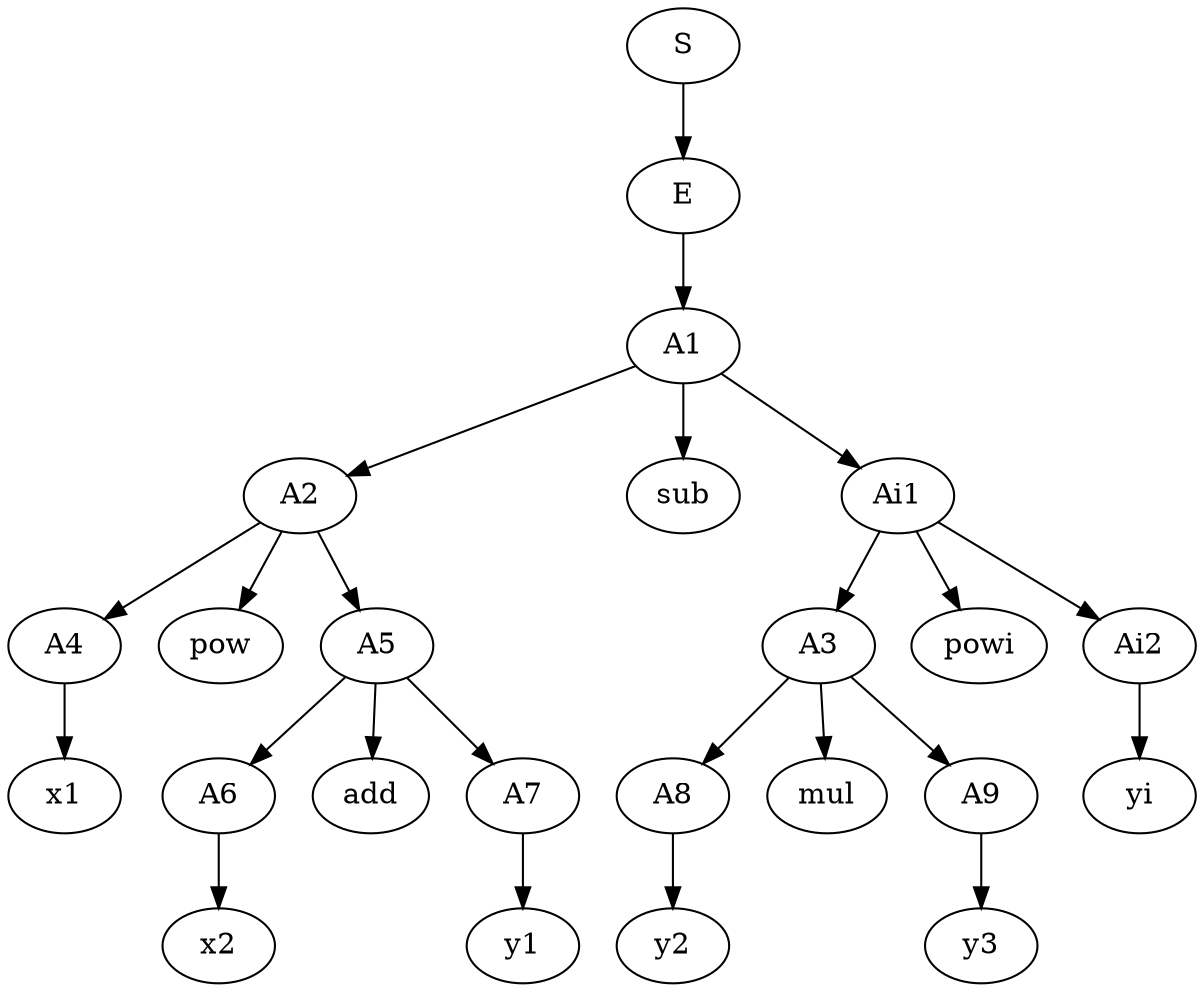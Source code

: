 digraph G {  
  ordering=in ;
  S[texlbl="$\langle S \rangle$"];
  S -> E
  E[texlbl="$\langle E \rangle$"];
  E->A1
  A1[texlbl="$\langle A \rangle$"];
  A1->A2
  A1->sub
  A1->Ai1
  A2[texlbl="$\langle A \rangle$"];
  sub[texlbl="$-$"];
  A3[texlbl="$\langle A \rangle$"];

  A2->A4
  A2->pow
  pow[texlbl="pow"];
  A2->A5
  A5->A6
  A5->add
  add[texlbl="$+$"];
  A5->A7

  A3->A8
  A3->mul
  mul[texlbl="$\cdot$"];
  A3->A9

  // Inserted subtree
  Ai1[texlbl="$\langle A \rangle$"];
  Ai1->A3
  Ai1->powi
  powi[texlbl="pow"];
  Ai1->Ai2
  Ai2[texlbl="$\langle A \rangle$"];
  Ai2->yi 
  yi[texlbl="$y$"];

  
  A4[texlbl="$\langle A \rangle$"];
  A5[texlbl="$\langle A \rangle$"];
  A6[texlbl="$\langle A \rangle$"];
  A7[texlbl="$\langle A \rangle$"];
  A8[texlbl="$\langle A \rangle$"];
  A9[texlbl="$\langle A \rangle$"];
  A4->x1
  A6->x2
  A7->y1
  A8->y2
  A9->y3
  
  x1[texlbl="$x$"];
  x2[texlbl="$x$"];
  y1[texlbl="$y$"];
  y2[texlbl="$y$"];
  y3[texlbl="$y$"];
}
